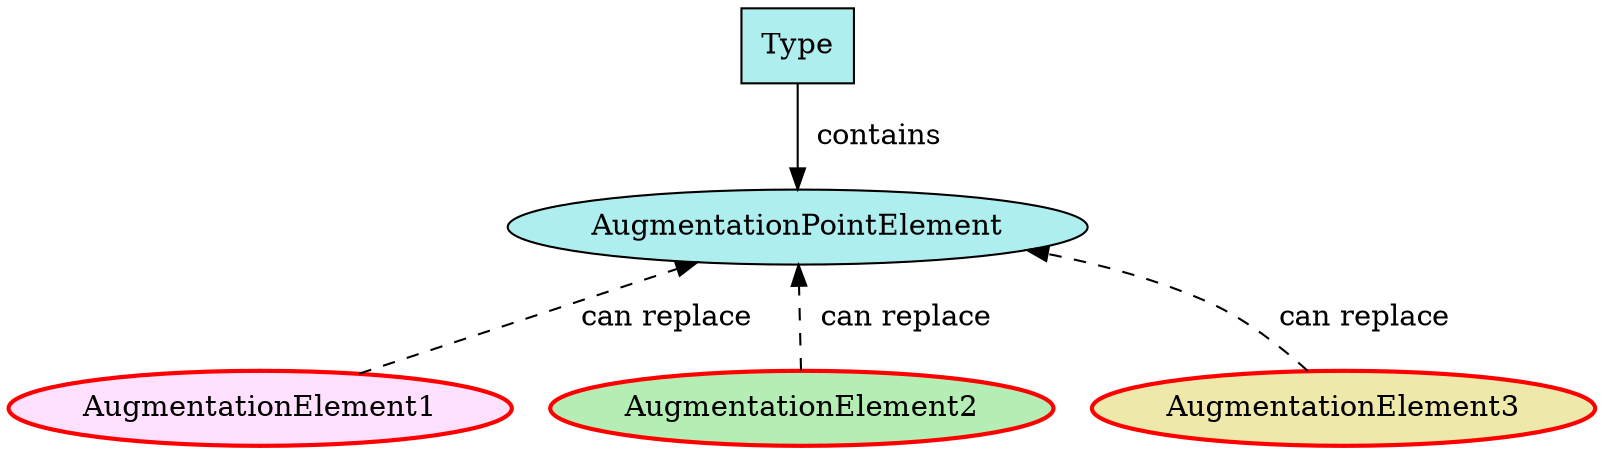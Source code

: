 
digraph {

  rankdir="TB";

  nc [label="Type" shape=rect style="filled" fillcolor="paleturquoise"];
  augPoint [label="AugmentationPointElement" style="filled" fillcolor="paleturquoise"]

  aug1 [label="AugmentationElement1" style="filled, bold" fillcolor="thistle1" color="red"]
  aug2 [label="AugmentationElement2" style="filled, bold" fillcolor="darkseagreen2" color="red"]
  aug3 [label="AugmentationElement3" style="filled, bold" fillcolor="palegoldenrod" color="red"]

  nc -> augPoint [label="  contains"]

  aug1 -> augPoint [label="  can replace" style=dashed]
  aug2 -> augPoint [label="  can replace" style=dashed]
  aug3 -> augPoint [label="  can replace" style=dashed]

  { rank=source nc }
  augPoint ->
  { rank=same aug1 aug2 aug3 } [style=invis]
}
